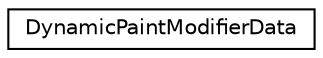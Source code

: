 digraph G
{
  edge [fontname="Helvetica",fontsize="10",labelfontname="Helvetica",labelfontsize="10"];
  node [fontname="Helvetica",fontsize="10",shape=record];
  rankdir=LR;
  Node1 [label="DynamicPaintModifierData",height=0.2,width=0.4,color="black", fillcolor="white", style="filled",URL="$de/d70/structDynamicPaintModifierData.html"];
}
